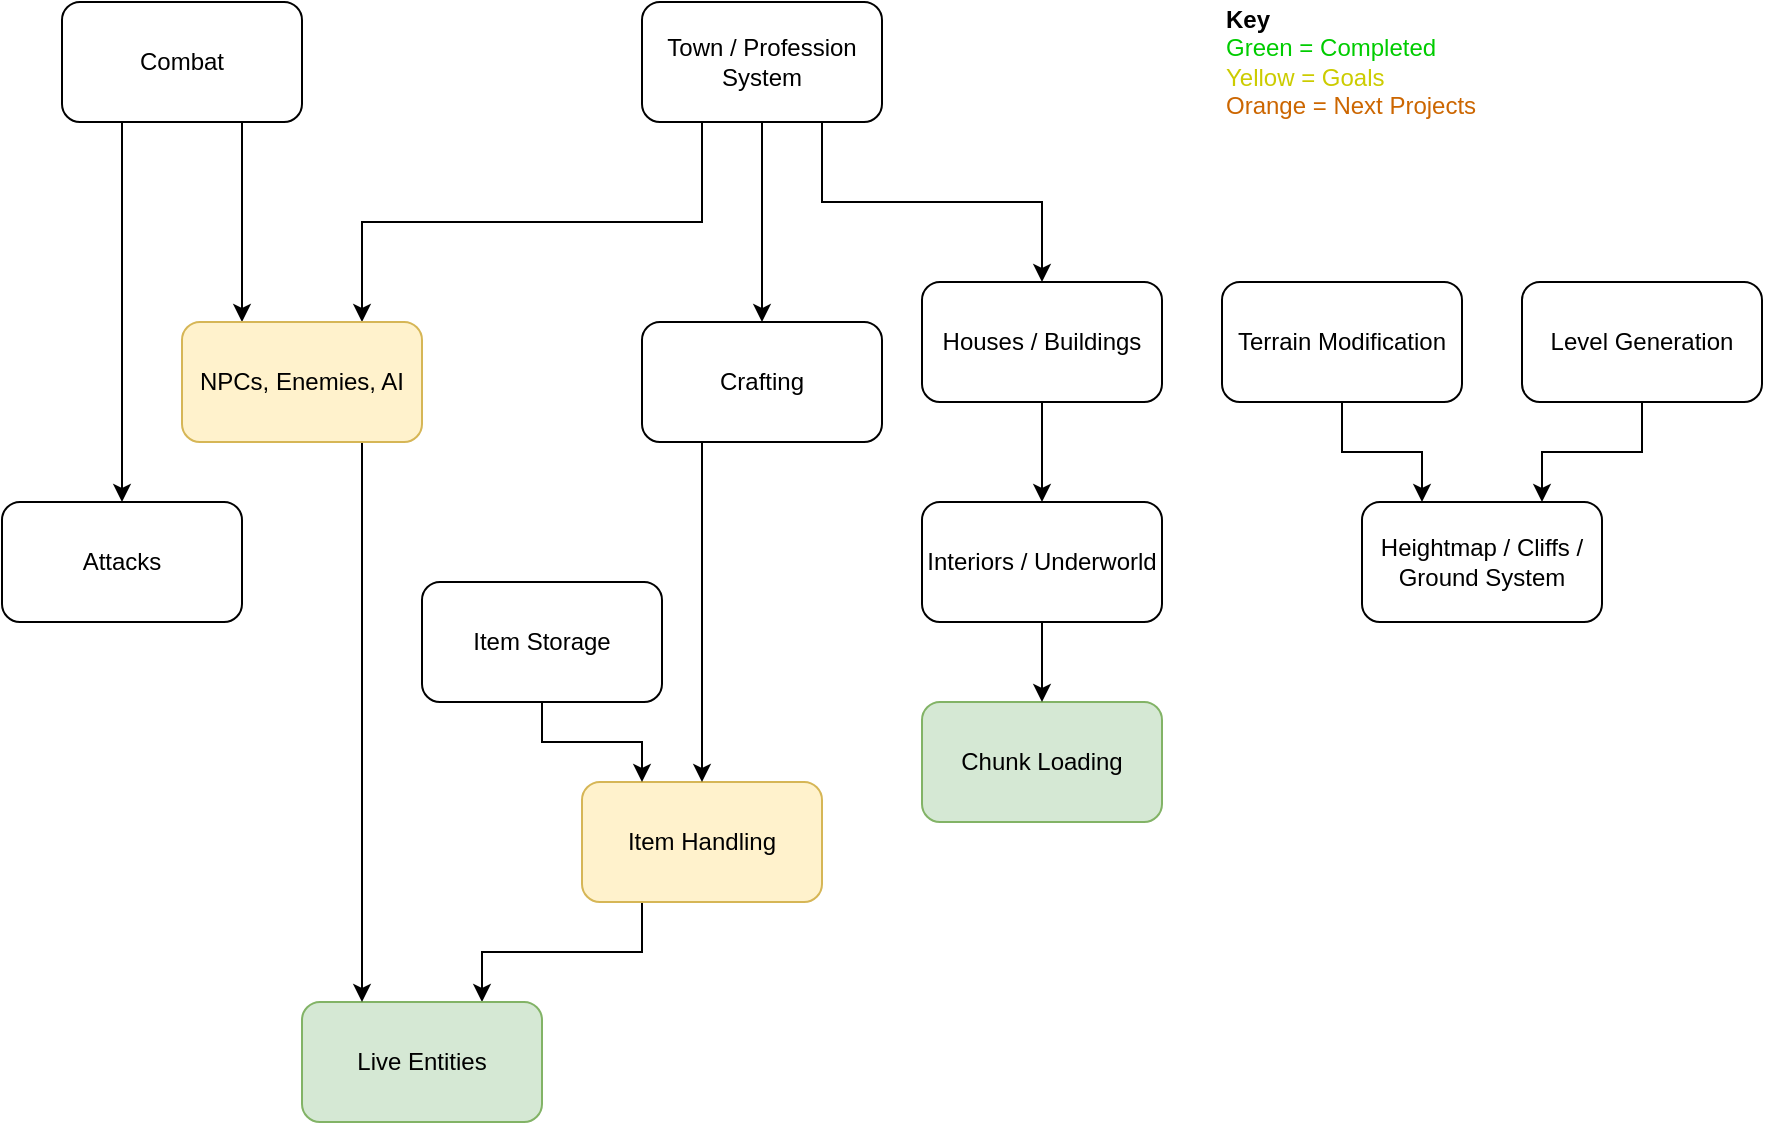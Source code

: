 <mxfile version="12.9.3" type="device"><diagram id="9ty7OqBouvu5bHa07BK-" name="Page-1"><mxGraphModel dx="1086" dy="815" grid="1" gridSize="10" guides="1" tooltips="1" connect="1" arrows="1" fold="1" page="1" pageScale="1" pageWidth="1920" pageHeight="1200" math="0" shadow="0"><root><mxCell id="0"/><mxCell id="1" parent="0"/><mxCell id="7HxaenoB0V2fEE9Ls8QJ-8" style="edgeStyle=orthogonalEdgeStyle;rounded=0;orthogonalLoop=1;jettySize=auto;html=1;exitX=0.25;exitY=1;exitDx=0;exitDy=0;entryX=0.75;entryY=0;entryDx=0;entryDy=0;" edge="1" parent="1" source="kYg9Gi5FFoFpSpPuoyHO-1" target="7HxaenoB0V2fEE9Ls8QJ-1"><mxGeometry relative="1" as="geometry"/></mxCell><mxCell id="kYg9Gi5FFoFpSpPuoyHO-1" value="Item Handling" style="rounded=1;whiteSpace=wrap;html=1;fillColor=#fff2cc;strokeColor=#d6b656;" parent="1" vertex="1"><mxGeometry x="490" y="450" width="120" height="60" as="geometry"/></mxCell><mxCell id="kYg9Gi5FFoFpSpPuoyHO-2" value="Chunk Loading" style="rounded=1;whiteSpace=wrap;html=1;fillColor=#d5e8d4;strokeColor=#82b366;" parent="1" vertex="1"><mxGeometry x="660" y="410" width="120" height="60" as="geometry"/></mxCell><mxCell id="kYg9Gi5FFoFpSpPuoyHO-12" style="edgeStyle=orthogonalEdgeStyle;rounded=0;orthogonalLoop=1;jettySize=auto;html=1;exitX=0.25;exitY=1;exitDx=0;exitDy=0;entryX=0.5;entryY=0;entryDx=0;entryDy=0;" parent="1" source="kYg9Gi5FFoFpSpPuoyHO-3" target="kYg9Gi5FFoFpSpPuoyHO-1" edge="1"><mxGeometry relative="1" as="geometry"><mxPoint x="500" y="320" as="targetPoint"/></mxGeometry></mxCell><mxCell id="kYg9Gi5FFoFpSpPuoyHO-3" value="Crafting" style="rounded=1;whiteSpace=wrap;html=1;" parent="1" vertex="1"><mxGeometry x="520" y="220" width="120" height="60" as="geometry"/></mxCell><mxCell id="kYg9Gi5FFoFpSpPuoyHO-9" style="edgeStyle=orthogonalEdgeStyle;rounded=0;orthogonalLoop=1;jettySize=auto;html=1;exitX=0.25;exitY=1;exitDx=0;exitDy=0;entryX=0.5;entryY=0;entryDx=0;entryDy=0;" parent="1" source="kYg9Gi5FFoFpSpPuoyHO-4" target="kYg9Gi5FFoFpSpPuoyHO-7" edge="1"><mxGeometry relative="1" as="geometry"/></mxCell><mxCell id="7HxaenoB0V2fEE9Ls8QJ-4" style="edgeStyle=orthogonalEdgeStyle;rounded=0;orthogonalLoop=1;jettySize=auto;html=1;exitX=0.75;exitY=1;exitDx=0;exitDy=0;entryX=0.25;entryY=0;entryDx=0;entryDy=0;" edge="1" parent="1" source="kYg9Gi5FFoFpSpPuoyHO-4" target="7HxaenoB0V2fEE9Ls8QJ-3"><mxGeometry relative="1" as="geometry"/></mxCell><mxCell id="kYg9Gi5FFoFpSpPuoyHO-4" value="Combat" style="rounded=1;whiteSpace=wrap;html=1;" parent="1" vertex="1"><mxGeometry x="230" y="60" width="120" height="60" as="geometry"/></mxCell><mxCell id="7HxaenoB0V2fEE9Ls8QJ-11" style="edgeStyle=orthogonalEdgeStyle;rounded=0;orthogonalLoop=1;jettySize=auto;html=1;exitX=0.5;exitY=1;exitDx=0;exitDy=0;entryX=0.5;entryY=0;entryDx=0;entryDy=0;" edge="1" parent="1" source="kYg9Gi5FFoFpSpPuoyHO-5" target="7HxaenoB0V2fEE9Ls8QJ-10"><mxGeometry relative="1" as="geometry"/></mxCell><mxCell id="kYg9Gi5FFoFpSpPuoyHO-5" value="Houses / Buildings" style="rounded=1;whiteSpace=wrap;html=1;" parent="1" vertex="1"><mxGeometry x="660" y="200" width="120" height="60" as="geometry"/></mxCell><mxCell id="kYg9Gi5FFoFpSpPuoyHO-7" value="Attacks" style="rounded=1;whiteSpace=wrap;html=1;" parent="1" vertex="1"><mxGeometry x="200" y="310" width="120" height="60" as="geometry"/></mxCell><mxCell id="7HxaenoB0V2fEE9Ls8QJ-23" style="edgeStyle=orthogonalEdgeStyle;rounded=0;orthogonalLoop=1;jettySize=auto;html=1;exitX=0.5;exitY=1;exitDx=0;exitDy=0;entryX=0.75;entryY=0;entryDx=0;entryDy=0;" edge="1" parent="1" source="kYg9Gi5FFoFpSpPuoyHO-13" target="7HxaenoB0V2fEE9Ls8QJ-21"><mxGeometry relative="1" as="geometry"/></mxCell><mxCell id="kYg9Gi5FFoFpSpPuoyHO-13" value="Level Generation" style="rounded=1;whiteSpace=wrap;html=1;" parent="1" vertex="1"><mxGeometry x="960" y="200" width="120" height="60" as="geometry"/></mxCell><mxCell id="kYg9Gi5FFoFpSpPuoyHO-17" style="edgeStyle=orthogonalEdgeStyle;rounded=0;orthogonalLoop=1;jettySize=auto;html=1;exitX=0.5;exitY=1;exitDx=0;exitDy=0;entryX=0.5;entryY=0;entryDx=0;entryDy=0;" parent="1" source="kYg9Gi5FFoFpSpPuoyHO-15" target="kYg9Gi5FFoFpSpPuoyHO-3" edge="1"><mxGeometry relative="1" as="geometry"/></mxCell><mxCell id="kYg9Gi5FFoFpSpPuoyHO-18" style="edgeStyle=orthogonalEdgeStyle;rounded=0;orthogonalLoop=1;jettySize=auto;html=1;exitX=0.75;exitY=1;exitDx=0;exitDy=0;entryX=0.5;entryY=0;entryDx=0;entryDy=0;" parent="1" source="kYg9Gi5FFoFpSpPuoyHO-15" target="kYg9Gi5FFoFpSpPuoyHO-5" edge="1"><mxGeometry relative="1" as="geometry"/></mxCell><mxCell id="7HxaenoB0V2fEE9Ls8QJ-7" style="edgeStyle=orthogonalEdgeStyle;rounded=0;orthogonalLoop=1;jettySize=auto;html=1;exitX=0.25;exitY=1;exitDx=0;exitDy=0;entryX=0.75;entryY=0;entryDx=0;entryDy=0;" edge="1" parent="1" source="kYg9Gi5FFoFpSpPuoyHO-15" target="7HxaenoB0V2fEE9Ls8QJ-3"><mxGeometry relative="1" as="geometry"/></mxCell><mxCell id="kYg9Gi5FFoFpSpPuoyHO-15" value="Town / Profession System" style="rounded=1;whiteSpace=wrap;html=1;" parent="1" vertex="1"><mxGeometry x="520" y="60" width="120" height="60" as="geometry"/></mxCell><mxCell id="7HxaenoB0V2fEE9Ls8QJ-1" value="Live Entities" style="rounded=1;whiteSpace=wrap;html=1;fillColor=#d5e8d4;strokeColor=#82b366;" vertex="1" parent="1"><mxGeometry x="350" y="560" width="120" height="60" as="geometry"/></mxCell><mxCell id="7HxaenoB0V2fEE9Ls8QJ-6" style="edgeStyle=orthogonalEdgeStyle;rounded=0;orthogonalLoop=1;jettySize=auto;html=1;exitX=0.75;exitY=1;exitDx=0;exitDy=0;entryX=0.25;entryY=0;entryDx=0;entryDy=0;" edge="1" parent="1" source="7HxaenoB0V2fEE9Ls8QJ-3" target="7HxaenoB0V2fEE9Ls8QJ-1"><mxGeometry relative="1" as="geometry"/></mxCell><mxCell id="7HxaenoB0V2fEE9Ls8QJ-3" value="NPCs, Enemies, AI" style="rounded=1;whiteSpace=wrap;html=1;fillColor=#fff2cc;strokeColor=#d6b656;" vertex="1" parent="1"><mxGeometry x="290" y="220" width="120" height="60" as="geometry"/></mxCell><mxCell id="7HxaenoB0V2fEE9Ls8QJ-24" style="edgeStyle=orthogonalEdgeStyle;rounded=0;orthogonalLoop=1;jettySize=auto;html=1;exitX=0.5;exitY=1;exitDx=0;exitDy=0;entryX=0.5;entryY=0;entryDx=0;entryDy=0;" edge="1" parent="1" source="7HxaenoB0V2fEE9Ls8QJ-10" target="kYg9Gi5FFoFpSpPuoyHO-2"><mxGeometry relative="1" as="geometry"/></mxCell><mxCell id="7HxaenoB0V2fEE9Ls8QJ-10" value="Interiors / Underworld" style="rounded=1;whiteSpace=wrap;html=1;" vertex="1" parent="1"><mxGeometry x="660" y="310" width="120" height="60" as="geometry"/></mxCell><mxCell id="7HxaenoB0V2fEE9Ls8QJ-22" style="edgeStyle=orthogonalEdgeStyle;rounded=0;orthogonalLoop=1;jettySize=auto;html=1;exitX=0.5;exitY=1;exitDx=0;exitDy=0;entryX=0.25;entryY=0;entryDx=0;entryDy=0;" edge="1" parent="1" source="7HxaenoB0V2fEE9Ls8QJ-13" target="7HxaenoB0V2fEE9Ls8QJ-21"><mxGeometry relative="1" as="geometry"/></mxCell><mxCell id="7HxaenoB0V2fEE9Ls8QJ-13" value="Terrain Modification" style="rounded=1;whiteSpace=wrap;html=1;" vertex="1" parent="1"><mxGeometry x="810" y="200" width="120" height="60" as="geometry"/></mxCell><mxCell id="7HxaenoB0V2fEE9Ls8QJ-20" style="edgeStyle=orthogonalEdgeStyle;rounded=0;orthogonalLoop=1;jettySize=auto;html=1;exitX=0.5;exitY=1;exitDx=0;exitDy=0;entryX=0.25;entryY=0;entryDx=0;entryDy=0;" edge="1" parent="1" source="7HxaenoB0V2fEE9Ls8QJ-19" target="kYg9Gi5FFoFpSpPuoyHO-1"><mxGeometry relative="1" as="geometry"/></mxCell><mxCell id="7HxaenoB0V2fEE9Ls8QJ-19" value="Item Storage" style="rounded=1;whiteSpace=wrap;html=1;" vertex="1" parent="1"><mxGeometry x="410" y="350" width="120" height="60" as="geometry"/></mxCell><mxCell id="7HxaenoB0V2fEE9Ls8QJ-21" value="Heightmap / Cliffs / Ground System" style="rounded=1;whiteSpace=wrap;html=1;" vertex="1" parent="1"><mxGeometry x="880" y="310" width="120" height="60" as="geometry"/></mxCell><mxCell id="7HxaenoB0V2fEE9Ls8QJ-25" value="&lt;b&gt;Key&lt;/b&gt;&lt;br&gt;&lt;font color=&quot;#00cc00&quot;&gt;Green = Completed&lt;/font&gt;&lt;br&gt;&lt;font color=&quot;#cccc00&quot;&gt;Yellow = Goals&lt;/font&gt;&lt;br&gt;&lt;div&gt;&lt;span&gt;&lt;font color=&quot;#cc6600&quot;&gt;Orange = Next Projects&lt;/font&gt;&lt;/span&gt;&lt;/div&gt;" style="text;html=1;strokeColor=none;fillColor=none;align=left;verticalAlign=middle;whiteSpace=wrap;rounded=0;" vertex="1" parent="1"><mxGeometry x="810" y="80" width="180" height="20" as="geometry"/></mxCell></root></mxGraphModel></diagram></mxfile>